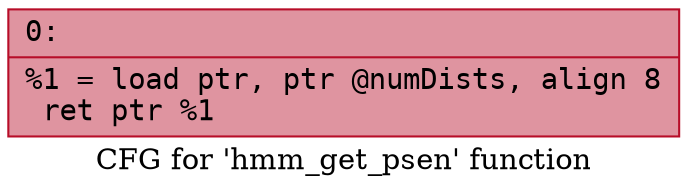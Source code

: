 digraph "CFG for 'hmm_get_psen' function" {
	label="CFG for 'hmm_get_psen' function";

	Node0x600000fe86e0 [shape=record,color="#b70d28ff", style=filled, fillcolor="#b70d2870" fontname="Courier",label="{0:\l|  %1 = load ptr, ptr @numDists, align 8\l  ret ptr %1\l}"];
}
